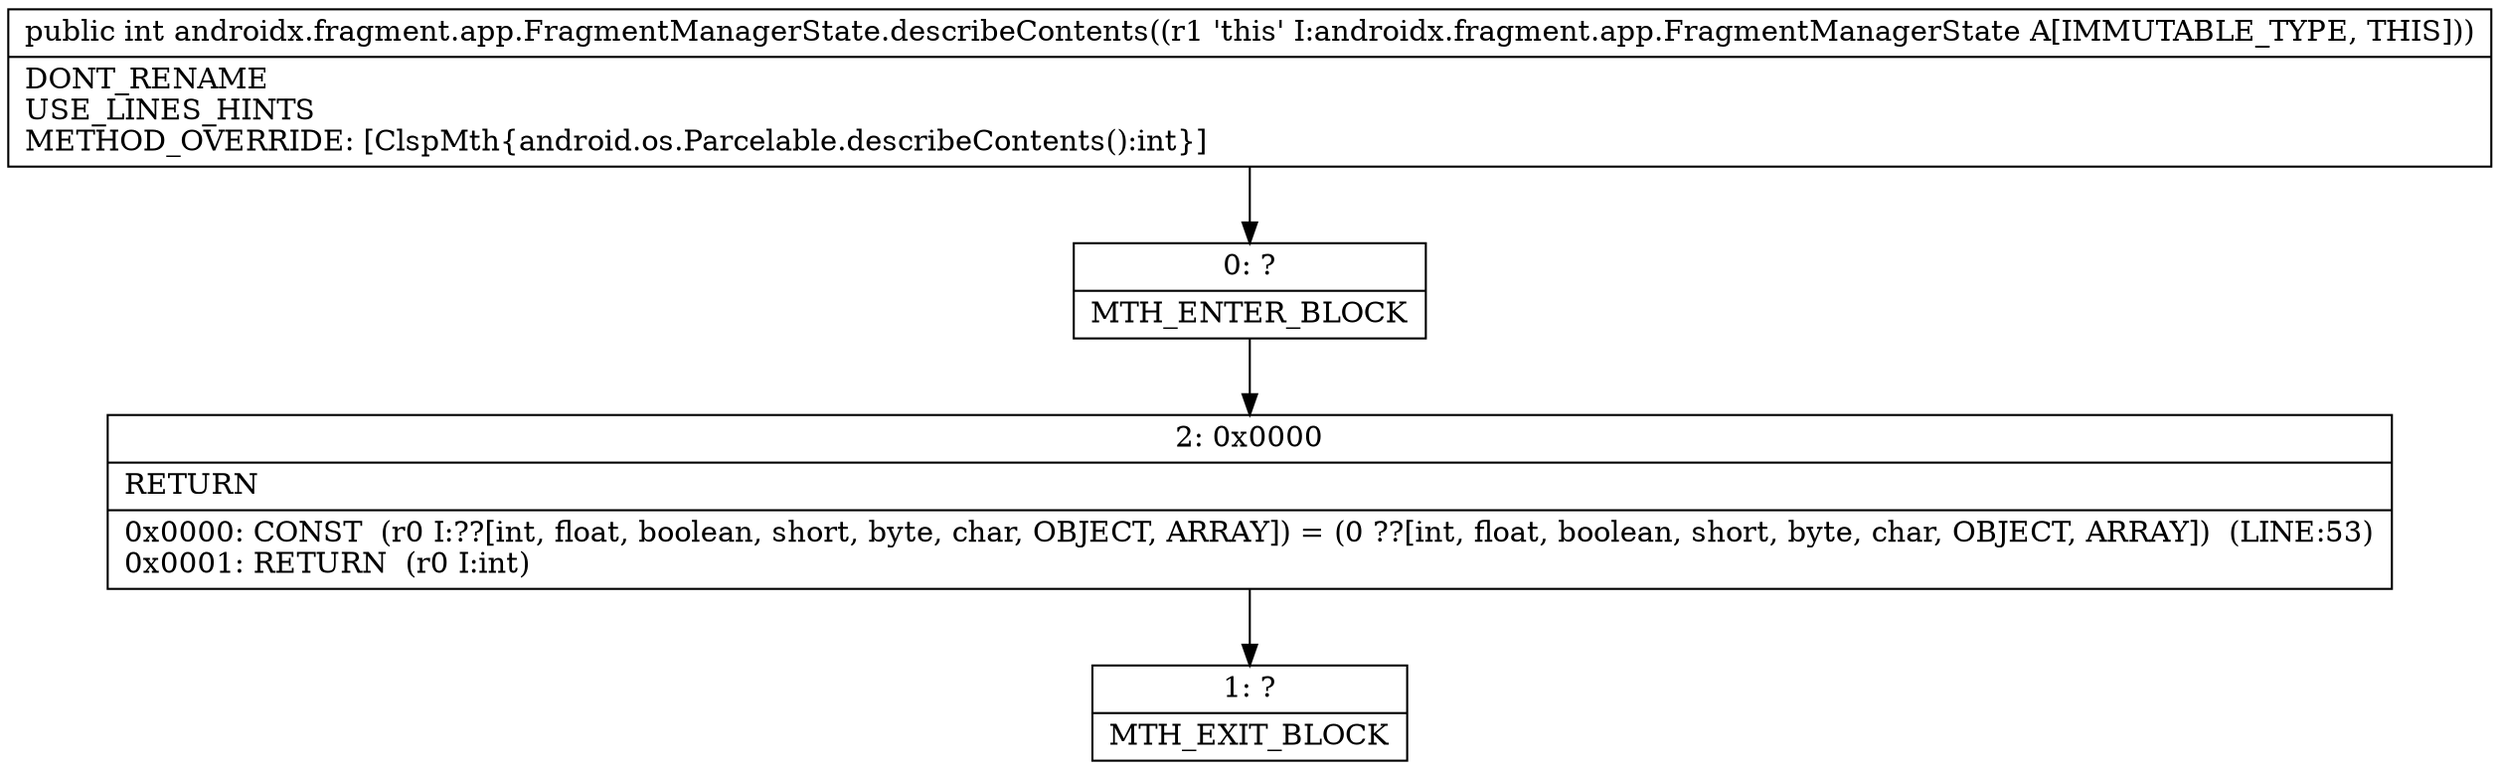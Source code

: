 digraph "CFG forandroidx.fragment.app.FragmentManagerState.describeContents()I" {
Node_0 [shape=record,label="{0\:\ ?|MTH_ENTER_BLOCK\l}"];
Node_2 [shape=record,label="{2\:\ 0x0000|RETURN\l|0x0000: CONST  (r0 I:??[int, float, boolean, short, byte, char, OBJECT, ARRAY]) = (0 ??[int, float, boolean, short, byte, char, OBJECT, ARRAY])  (LINE:53)\l0x0001: RETURN  (r0 I:int) \l}"];
Node_1 [shape=record,label="{1\:\ ?|MTH_EXIT_BLOCK\l}"];
MethodNode[shape=record,label="{public int androidx.fragment.app.FragmentManagerState.describeContents((r1 'this' I:androidx.fragment.app.FragmentManagerState A[IMMUTABLE_TYPE, THIS]))  | DONT_RENAME\lUSE_LINES_HINTS\lMETHOD_OVERRIDE: [ClspMth\{android.os.Parcelable.describeContents():int\}]\l}"];
MethodNode -> Node_0;Node_0 -> Node_2;
Node_2 -> Node_1;
}

